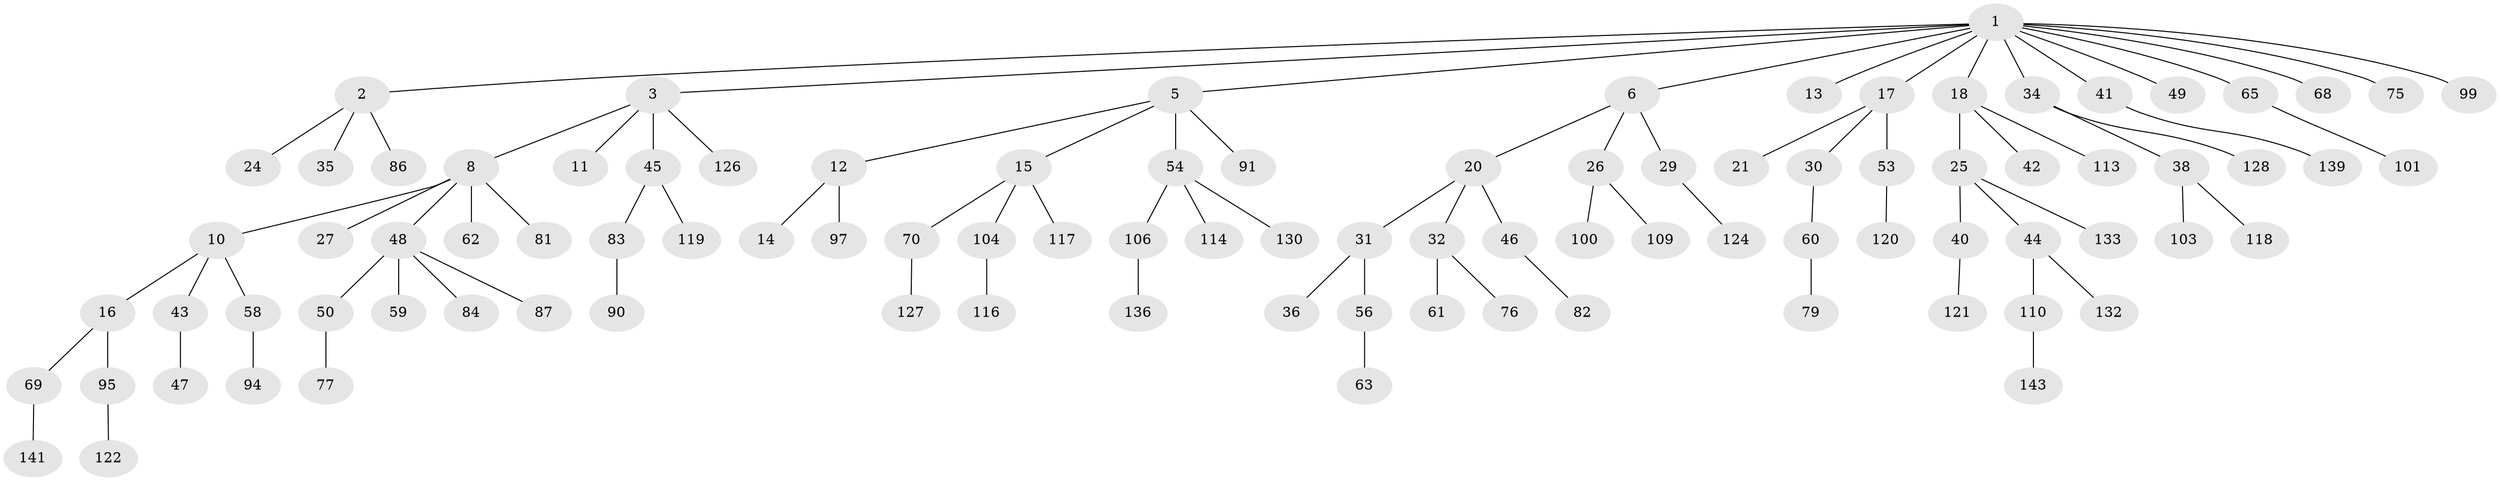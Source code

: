 // Generated by graph-tools (version 1.1) at 2025/24/03/03/25 07:24:05]
// undirected, 96 vertices, 95 edges
graph export_dot {
graph [start="1"]
  node [color=gray90,style=filled];
  1 [super="+4"];
  2 [super="+19"];
  3 [super="+7"];
  5 [super="+9"];
  6 [super="+22"];
  8 [super="+102"];
  10;
  11 [super="+107"];
  12 [super="+28"];
  13 [super="+112"];
  14 [super="+92"];
  15 [super="+71"];
  16 [super="+96"];
  17 [super="+23"];
  18 [super="+89"];
  20 [super="+33"];
  21;
  24;
  25 [super="+73"];
  26 [super="+85"];
  27;
  29 [super="+37"];
  30 [super="+51"];
  31 [super="+80"];
  32 [super="+67"];
  34 [super="+39"];
  35 [super="+147"];
  36;
  38 [super="+125"];
  40 [super="+146"];
  41;
  42;
  43 [super="+64"];
  44 [super="+52"];
  45 [super="+57"];
  46 [super="+74"];
  47;
  48 [super="+78"];
  49 [super="+66"];
  50 [super="+55"];
  53;
  54 [super="+72"];
  56;
  58 [super="+88"];
  59;
  60 [super="+129"];
  61;
  62;
  63 [super="+137"];
  65 [super="+98"];
  68 [super="+105"];
  69 [super="+145"];
  70 [super="+134"];
  75 [super="+138"];
  76;
  77;
  79 [super="+93"];
  81;
  82;
  83;
  84;
  86;
  87;
  90;
  91;
  94 [super="+142"];
  95;
  97;
  99 [super="+135"];
  100 [super="+148"];
  101 [super="+111"];
  103;
  104 [super="+115"];
  106 [super="+108"];
  109;
  110;
  113;
  114 [super="+131"];
  116;
  117;
  118 [super="+140"];
  119;
  120;
  121 [super="+123"];
  122;
  124;
  126 [super="+144"];
  127;
  128;
  130;
  132;
  133;
  136;
  139;
  141;
  143;
  1 -- 2;
  1 -- 3;
  1 -- 5;
  1 -- 17;
  1 -- 18;
  1 -- 34;
  1 -- 49;
  1 -- 68;
  1 -- 75;
  1 -- 99;
  1 -- 65;
  1 -- 6;
  1 -- 41;
  1 -- 13;
  2 -- 24;
  2 -- 35;
  2 -- 86;
  3 -- 8;
  3 -- 45;
  3 -- 11;
  3 -- 126;
  5 -- 12;
  5 -- 15;
  5 -- 91;
  5 -- 54;
  6 -- 20;
  6 -- 26;
  6 -- 29;
  8 -- 10;
  8 -- 27;
  8 -- 48;
  8 -- 62;
  8 -- 81;
  10 -- 16;
  10 -- 43;
  10 -- 58;
  12 -- 14;
  12 -- 97;
  15 -- 70;
  15 -- 104;
  15 -- 117;
  16 -- 69;
  16 -- 95;
  17 -- 21;
  17 -- 30;
  17 -- 53;
  18 -- 25;
  18 -- 42;
  18 -- 113;
  20 -- 31;
  20 -- 32;
  20 -- 46;
  25 -- 40;
  25 -- 44;
  25 -- 133;
  26 -- 109;
  26 -- 100;
  29 -- 124;
  30 -- 60;
  31 -- 36;
  31 -- 56;
  32 -- 61;
  32 -- 76;
  34 -- 38;
  34 -- 128;
  38 -- 103;
  38 -- 118;
  40 -- 121;
  41 -- 139;
  43 -- 47;
  44 -- 132;
  44 -- 110;
  45 -- 83;
  45 -- 119;
  46 -- 82;
  48 -- 50;
  48 -- 59;
  48 -- 84;
  48 -- 87;
  50 -- 77;
  53 -- 120;
  54 -- 106;
  54 -- 130;
  54 -- 114;
  56 -- 63;
  58 -- 94;
  60 -- 79;
  65 -- 101;
  69 -- 141;
  70 -- 127;
  83 -- 90;
  95 -- 122;
  104 -- 116;
  106 -- 136;
  110 -- 143;
}
